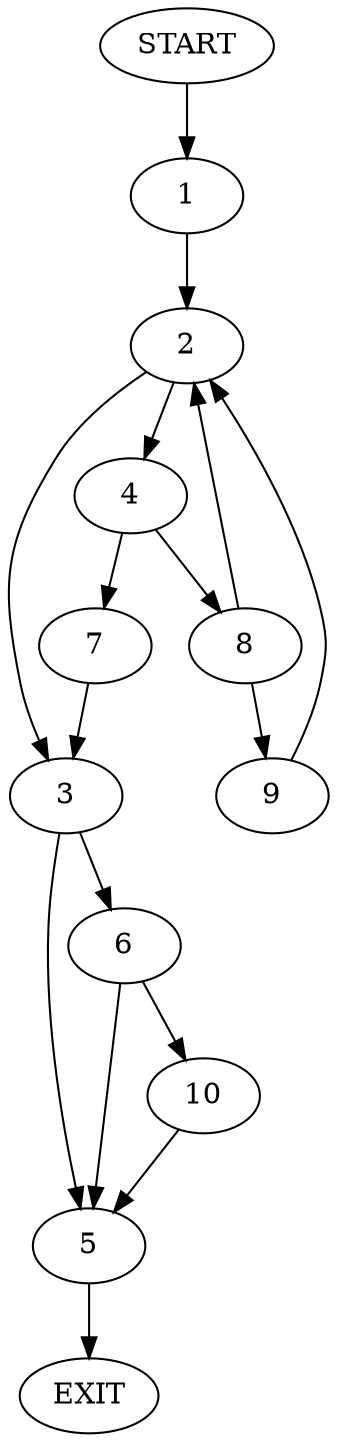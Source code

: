 digraph {
0 [label="START"]
11 [label="EXIT"]
0 -> 1
1 -> 2
2 -> 3
2 -> 4
3 -> 5
3 -> 6
4 -> 7
4 -> 8
7 -> 3
8 -> 2
8 -> 9
9 -> 2
5 -> 11
6 -> 5
6 -> 10
10 -> 5
}
